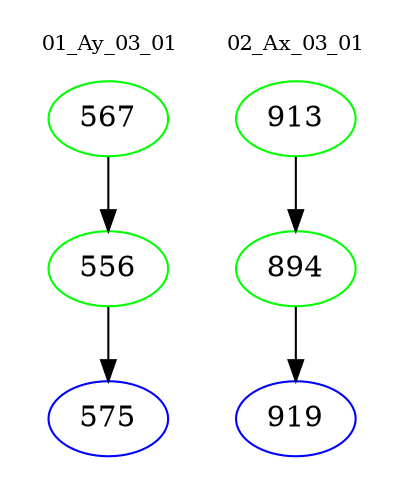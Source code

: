 digraph{
subgraph cluster_0 {
color = white
label = "01_Ay_03_01";
fontsize=10;
T0_567 [label="567", color="green"]
T0_567 -> T0_556 [color="black"]
T0_556 [label="556", color="green"]
T0_556 -> T0_575 [color="black"]
T0_575 [label="575", color="blue"]
}
subgraph cluster_1 {
color = white
label = "02_Ax_03_01";
fontsize=10;
T1_913 [label="913", color="green"]
T1_913 -> T1_894 [color="black"]
T1_894 [label="894", color="green"]
T1_894 -> T1_919 [color="black"]
T1_919 [label="919", color="blue"]
}
}
